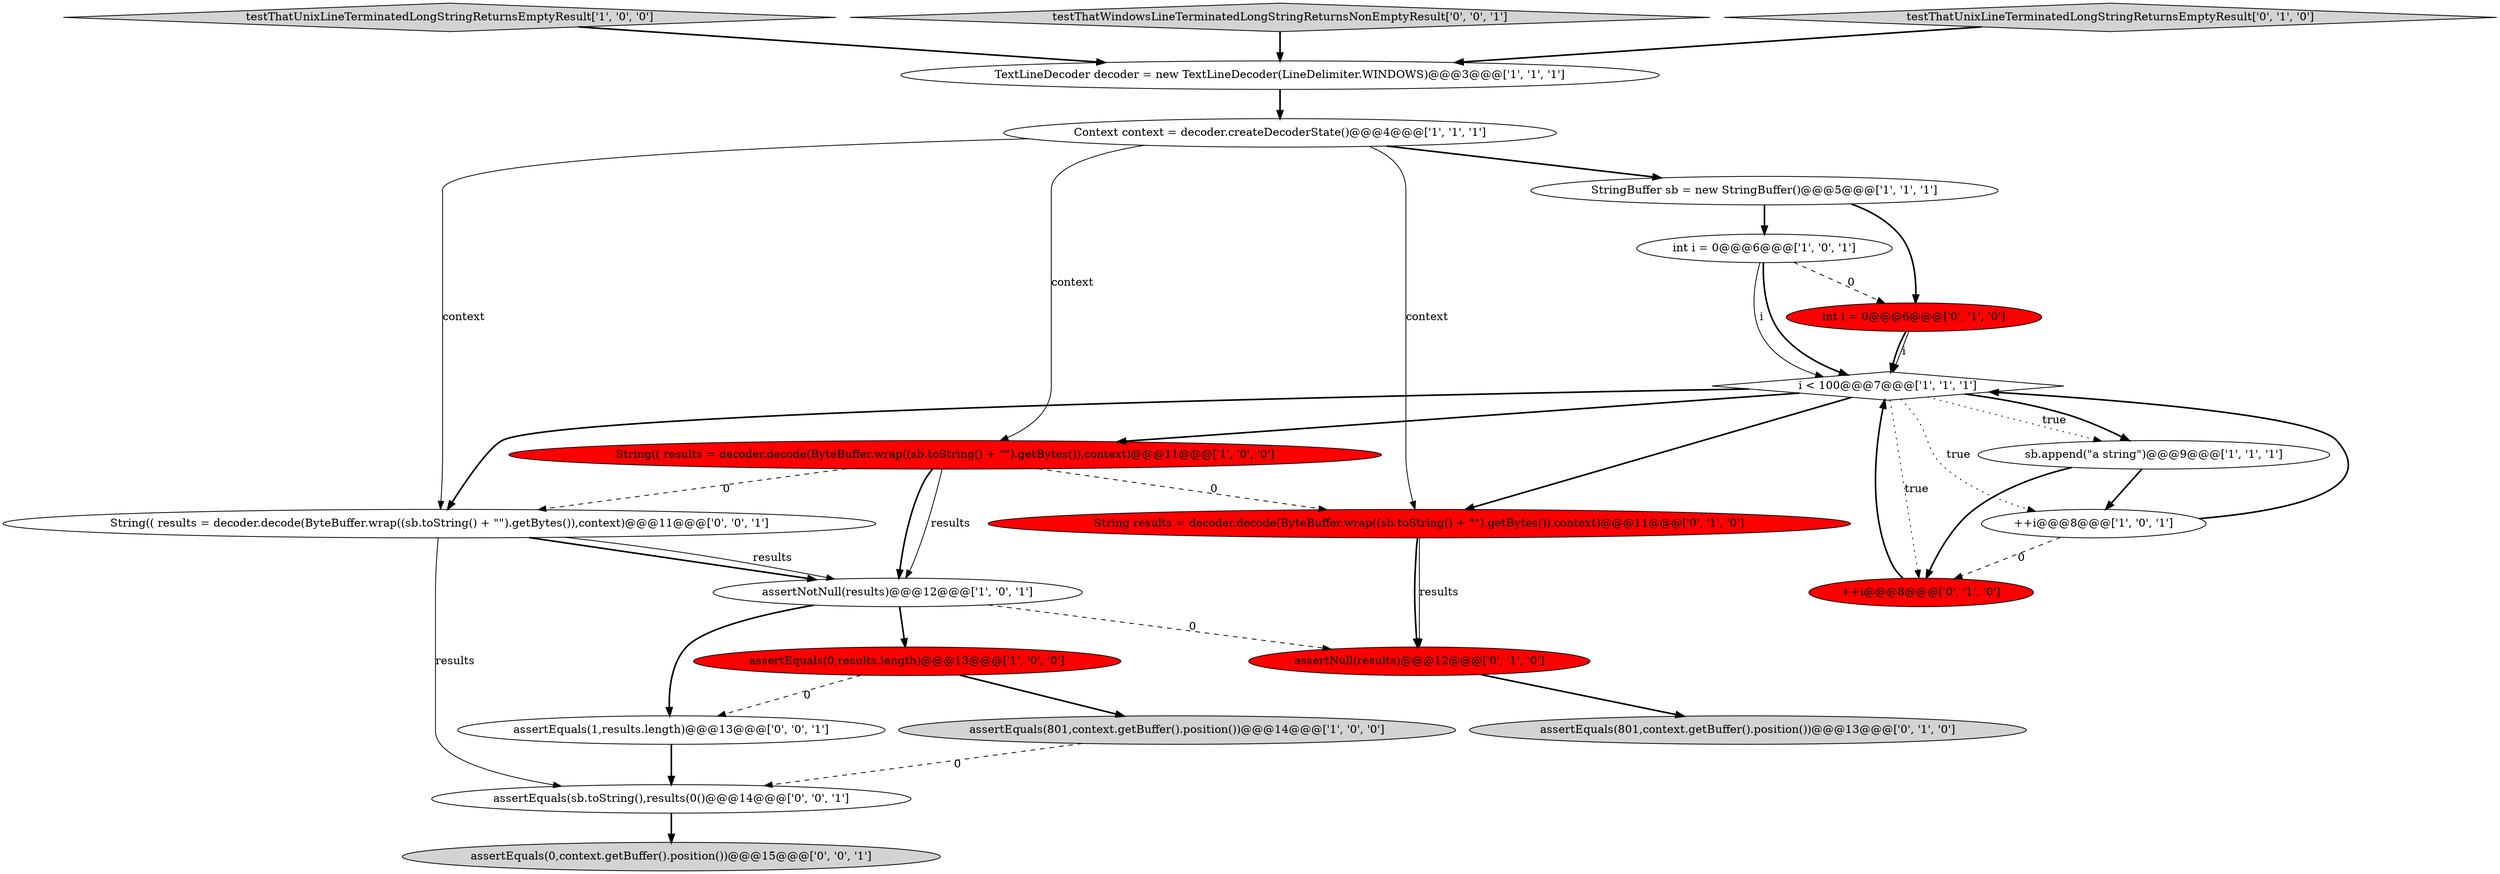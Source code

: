 digraph {
17 [style = filled, label = "assertNull(results)@@@12@@@['0', '1', '0']", fillcolor = red, shape = ellipse image = "AAA1AAABBB2BBB"];
20 [style = filled, label = "assertEquals(1,results.length)@@@13@@@['0', '0', '1']", fillcolor = white, shape = ellipse image = "AAA0AAABBB3BBB"];
6 [style = filled, label = "i < 100@@@7@@@['1', '1', '1']", fillcolor = white, shape = diamond image = "AAA0AAABBB1BBB"];
5 [style = filled, label = "Context context = decoder.createDecoderState()@@@4@@@['1', '1', '1']", fillcolor = white, shape = ellipse image = "AAA0AAABBB1BBB"];
7 [style = filled, label = "String(( results = decoder.decode(ByteBuffer.wrap((sb.toString() + \"\").getBytes()),context)@@@11@@@['1', '0', '0']", fillcolor = red, shape = ellipse image = "AAA1AAABBB1BBB"];
13 [style = filled, label = "assertEquals(801,context.getBuffer().position())@@@13@@@['0', '1', '0']", fillcolor = lightgray, shape = ellipse image = "AAA0AAABBB2BBB"];
1 [style = filled, label = "assertNotNull(results)@@@12@@@['1', '0', '1']", fillcolor = white, shape = ellipse image = "AAA0AAABBB1BBB"];
21 [style = filled, label = "assertEquals(0,context.getBuffer().position())@@@15@@@['0', '0', '1']", fillcolor = lightgray, shape = ellipse image = "AAA0AAABBB3BBB"];
0 [style = filled, label = "assertEquals(0,results.length)@@@13@@@['1', '0', '0']", fillcolor = red, shape = ellipse image = "AAA1AAABBB1BBB"];
16 [style = filled, label = "int i = 0@@@6@@@['0', '1', '0']", fillcolor = red, shape = ellipse image = "AAA1AAABBB2BBB"];
9 [style = filled, label = "++i@@@8@@@['1', '0', '1']", fillcolor = white, shape = ellipse image = "AAA0AAABBB1BBB"];
18 [style = filled, label = "String(( results = decoder.decode(ByteBuffer.wrap((sb.toString() + \"\").getBytes()),context)@@@11@@@['0', '0', '1']", fillcolor = white, shape = ellipse image = "AAA0AAABBB3BBB"];
4 [style = filled, label = "StringBuffer sb = new StringBuffer()@@@5@@@['1', '1', '1']", fillcolor = white, shape = ellipse image = "AAA0AAABBB1BBB"];
22 [style = filled, label = "assertEquals(sb.toString(),results(0()@@@14@@@['0', '0', '1']", fillcolor = white, shape = ellipse image = "AAA0AAABBB3BBB"];
11 [style = filled, label = "int i = 0@@@6@@@['1', '0', '1']", fillcolor = white, shape = ellipse image = "AAA0AAABBB1BBB"];
2 [style = filled, label = "testThatUnixLineTerminatedLongStringReturnsEmptyResult['1', '0', '0']", fillcolor = lightgray, shape = diamond image = "AAA0AAABBB1BBB"];
15 [style = filled, label = "String results = decoder.decode(ByteBuffer.wrap((sb.toString() + \"\").getBytes()),context)@@@11@@@['0', '1', '0']", fillcolor = red, shape = ellipse image = "AAA1AAABBB2BBB"];
19 [style = filled, label = "testThatWindowsLineTerminatedLongStringReturnsNonEmptyResult['0', '0', '1']", fillcolor = lightgray, shape = diamond image = "AAA0AAABBB3BBB"];
12 [style = filled, label = "++i@@@8@@@['0', '1', '0']", fillcolor = red, shape = ellipse image = "AAA1AAABBB2BBB"];
8 [style = filled, label = "assertEquals(801,context.getBuffer().position())@@@14@@@['1', '0', '0']", fillcolor = lightgray, shape = ellipse image = "AAA0AAABBB1BBB"];
3 [style = filled, label = "TextLineDecoder decoder = new TextLineDecoder(LineDelimiter.WINDOWS)@@@3@@@['1', '1', '1']", fillcolor = white, shape = ellipse image = "AAA0AAABBB1BBB"];
10 [style = filled, label = "sb.append(\"a string\")@@@9@@@['1', '1', '1']", fillcolor = white, shape = ellipse image = "AAA0AAABBB1BBB"];
14 [style = filled, label = "testThatUnixLineTerminatedLongStringReturnsEmptyResult['0', '1', '0']", fillcolor = lightgray, shape = diamond image = "AAA0AAABBB2BBB"];
14->3 [style = bold, label=""];
16->6 [style = solid, label="i"];
7->1 [style = bold, label=""];
7->18 [style = dashed, label="0"];
11->16 [style = dashed, label="0"];
6->18 [style = bold, label=""];
16->6 [style = bold, label=""];
2->3 [style = bold, label=""];
11->6 [style = bold, label=""];
22->21 [style = bold, label=""];
1->20 [style = bold, label=""];
5->7 [style = solid, label="context"];
1->0 [style = bold, label=""];
0->20 [style = dashed, label="0"];
12->6 [style = bold, label=""];
6->15 [style = bold, label=""];
7->1 [style = solid, label="results"];
9->6 [style = bold, label=""];
20->22 [style = bold, label=""];
15->17 [style = solid, label="results"];
6->10 [style = dotted, label="true"];
8->22 [style = dashed, label="0"];
15->17 [style = bold, label=""];
3->5 [style = bold, label=""];
1->17 [style = dashed, label="0"];
11->6 [style = solid, label="i"];
18->1 [style = bold, label=""];
6->9 [style = dotted, label="true"];
5->18 [style = solid, label="context"];
10->12 [style = bold, label=""];
6->10 [style = bold, label=""];
5->4 [style = bold, label=""];
0->8 [style = bold, label=""];
18->1 [style = solid, label="results"];
18->22 [style = solid, label="results"];
7->15 [style = dashed, label="0"];
10->9 [style = bold, label=""];
17->13 [style = bold, label=""];
6->12 [style = dotted, label="true"];
9->12 [style = dashed, label="0"];
6->7 [style = bold, label=""];
4->11 [style = bold, label=""];
19->3 [style = bold, label=""];
4->16 [style = bold, label=""];
5->15 [style = solid, label="context"];
}
